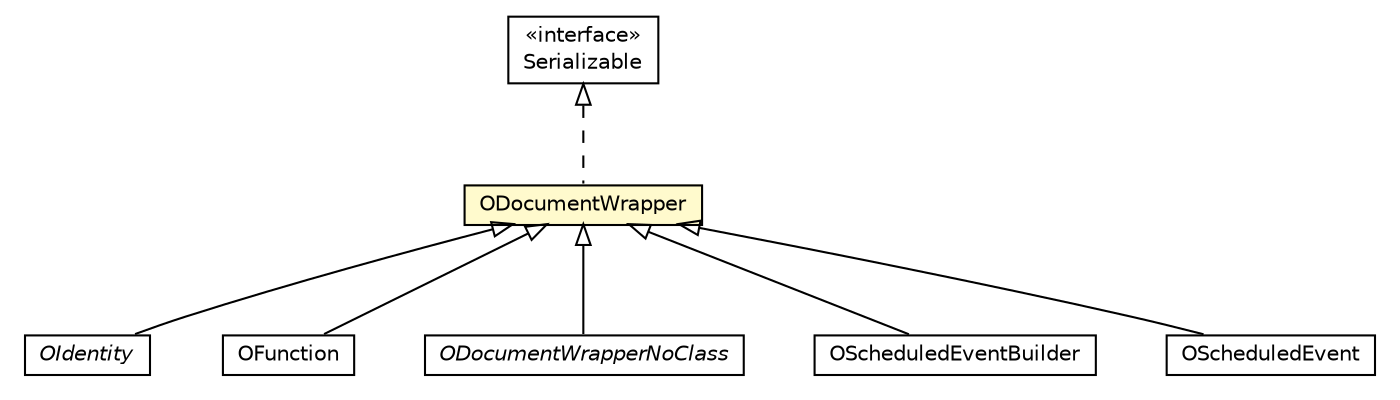 #!/usr/local/bin/dot
#
# Class diagram 
# Generated by UMLGraph version R5_6-24-gf6e263 (http://www.umlgraph.org/)
#

digraph G {
	edge [fontname="Helvetica",fontsize=10,labelfontname="Helvetica",labelfontsize=10];
	node [fontname="Helvetica",fontsize=10,shape=plaintext];
	nodesep=0.25;
	ranksep=0.5;
	// com.orientechnologies.orient.core.metadata.security.OIdentity
	c1620045 [label=<<table title="com.orientechnologies.orient.core.metadata.security.OIdentity" border="0" cellborder="1" cellspacing="0" cellpadding="2" port="p" href="../metadata/security/OIdentity.html">
		<tr><td><table border="0" cellspacing="0" cellpadding="1">
<tr><td align="center" balign="center"><font face="Helvetica-Oblique"> OIdentity </font></td></tr>
		</table></td></tr>
		</table>>, URL="../metadata/security/OIdentity.html", fontname="Helvetica", fontcolor="black", fontsize=10.0];
	// com.orientechnologies.orient.core.metadata.function.OFunction
	c1620056 [label=<<table title="com.orientechnologies.orient.core.metadata.function.OFunction" border="0" cellborder="1" cellspacing="0" cellpadding="2" port="p" href="../metadata/function/OFunction.html">
		<tr><td><table border="0" cellspacing="0" cellpadding="1">
<tr><td align="center" balign="center"> OFunction </td></tr>
		</table></td></tr>
		</table>>, URL="../metadata/function/OFunction.html", fontname="Helvetica", fontcolor="black", fontsize=10.0];
	// com.orientechnologies.orient.core.type.ODocumentWrapperNoClass
	c1620162 [label=<<table title="com.orientechnologies.orient.core.type.ODocumentWrapperNoClass" border="0" cellborder="1" cellspacing="0" cellpadding="2" port="p" href="./ODocumentWrapperNoClass.html">
		<tr><td><table border="0" cellspacing="0" cellpadding="1">
<tr><td align="center" balign="center"><font face="Helvetica-Oblique"> ODocumentWrapperNoClass </font></td></tr>
		</table></td></tr>
		</table>>, URL="./ODocumentWrapperNoClass.html", fontname="Helvetica", fontcolor="black", fontsize=10.0];
	// com.orientechnologies.orient.core.type.ODocumentWrapper
	c1620164 [label=<<table title="com.orientechnologies.orient.core.type.ODocumentWrapper" border="0" cellborder="1" cellspacing="0" cellpadding="2" port="p" bgcolor="lemonChiffon" href="./ODocumentWrapper.html">
		<tr><td><table border="0" cellspacing="0" cellpadding="1">
<tr><td align="center" balign="center"> ODocumentWrapper </td></tr>
		</table></td></tr>
		</table>>, URL="./ODocumentWrapper.html", fontname="Helvetica", fontcolor="black", fontsize=10.0];
	// com.orientechnologies.orient.core.schedule.OScheduledEventBuilder
	c1620817 [label=<<table title="com.orientechnologies.orient.core.schedule.OScheduledEventBuilder" border="0" cellborder="1" cellspacing="0" cellpadding="2" port="p" href="../schedule/OScheduledEventBuilder.html">
		<tr><td><table border="0" cellspacing="0" cellpadding="1">
<tr><td align="center" balign="center"> OScheduledEventBuilder </td></tr>
		</table></td></tr>
		</table>>, URL="../schedule/OScheduledEventBuilder.html", fontname="Helvetica", fontcolor="black", fontsize=10.0];
	// com.orientechnologies.orient.core.schedule.OScheduledEvent
	c1620823 [label=<<table title="com.orientechnologies.orient.core.schedule.OScheduledEvent" border="0" cellborder="1" cellspacing="0" cellpadding="2" port="p" href="../schedule/OScheduledEvent.html">
		<tr><td><table border="0" cellspacing="0" cellpadding="1">
<tr><td align="center" balign="center"> OScheduledEvent </td></tr>
		</table></td></tr>
		</table>>, URL="../schedule/OScheduledEvent.html", fontname="Helvetica", fontcolor="black", fontsize=10.0];
	//com.orientechnologies.orient.core.metadata.security.OIdentity extends com.orientechnologies.orient.core.type.ODocumentWrapper
	c1620164:p -> c1620045:p [dir=back,arrowtail=empty];
	//com.orientechnologies.orient.core.metadata.function.OFunction extends com.orientechnologies.orient.core.type.ODocumentWrapper
	c1620164:p -> c1620056:p [dir=back,arrowtail=empty];
	//com.orientechnologies.orient.core.type.ODocumentWrapperNoClass extends com.orientechnologies.orient.core.type.ODocumentWrapper
	c1620164:p -> c1620162:p [dir=back,arrowtail=empty];
	//com.orientechnologies.orient.core.type.ODocumentWrapper implements java.io.Serializable
	c1621697:p -> c1620164:p [dir=back,arrowtail=empty,style=dashed];
	//com.orientechnologies.orient.core.schedule.OScheduledEventBuilder extends com.orientechnologies.orient.core.type.ODocumentWrapper
	c1620164:p -> c1620817:p [dir=back,arrowtail=empty];
	//com.orientechnologies.orient.core.schedule.OScheduledEvent extends com.orientechnologies.orient.core.type.ODocumentWrapper
	c1620164:p -> c1620823:p [dir=back,arrowtail=empty];
	// java.io.Serializable
	c1621697 [label=<<table title="java.io.Serializable" border="0" cellborder="1" cellspacing="0" cellpadding="2" port="p" href="http://java.sun.com/j2se/1.4.2/docs/api/java/io/Serializable.html">
		<tr><td><table border="0" cellspacing="0" cellpadding="1">
<tr><td align="center" balign="center"> &#171;interface&#187; </td></tr>
<tr><td align="center" balign="center"> Serializable </td></tr>
		</table></td></tr>
		</table>>, URL="http://java.sun.com/j2se/1.4.2/docs/api/java/io/Serializable.html", fontname="Helvetica", fontcolor="black", fontsize=10.0];
}

